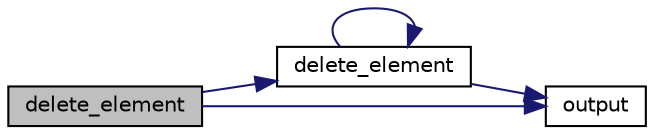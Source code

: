 digraph "delete_element"
{
 // LATEX_PDF_SIZE
  edge [fontname="Helvetica",fontsize="10",labelfontname="Helvetica",labelfontsize="10"];
  node [fontname="Helvetica",fontsize="10",shape=record];
  rankdir="LR";
  Node1 [label="delete_element",height=0.2,width=0.4,color="black", fillcolor="grey75", style="filled", fontcolor="black",tooltip="@function delete_element"];
  Node1 -> Node2 [color="midnightblue",fontsize="10",style="solid",fontname="Helvetica"];
  Node2 [label="delete_element",height=0.2,width=0.4,color="black", fillcolor="white", style="filled",URL="$lib_8c.html#aa75a958b6ce3e10f3f3e093bd71ebae3",tooltip="@function delete_element"];
  Node2 -> Node2 [color="midnightblue",fontsize="10",style="solid",fontname="Helvetica"];
  Node2 -> Node3 [color="midnightblue",fontsize="10",style="solid",fontname="Helvetica"];
  Node3 [label="output",height=0.2,width=0.4,color="black", fillcolor="white", style="filled",URL="$lib_8c.html#af1530fafef1b36d4b95803e084f6b1d7",tooltip="@function output"];
  Node1 -> Node3 [color="midnightblue",fontsize="10",style="solid",fontname="Helvetica"];
}
